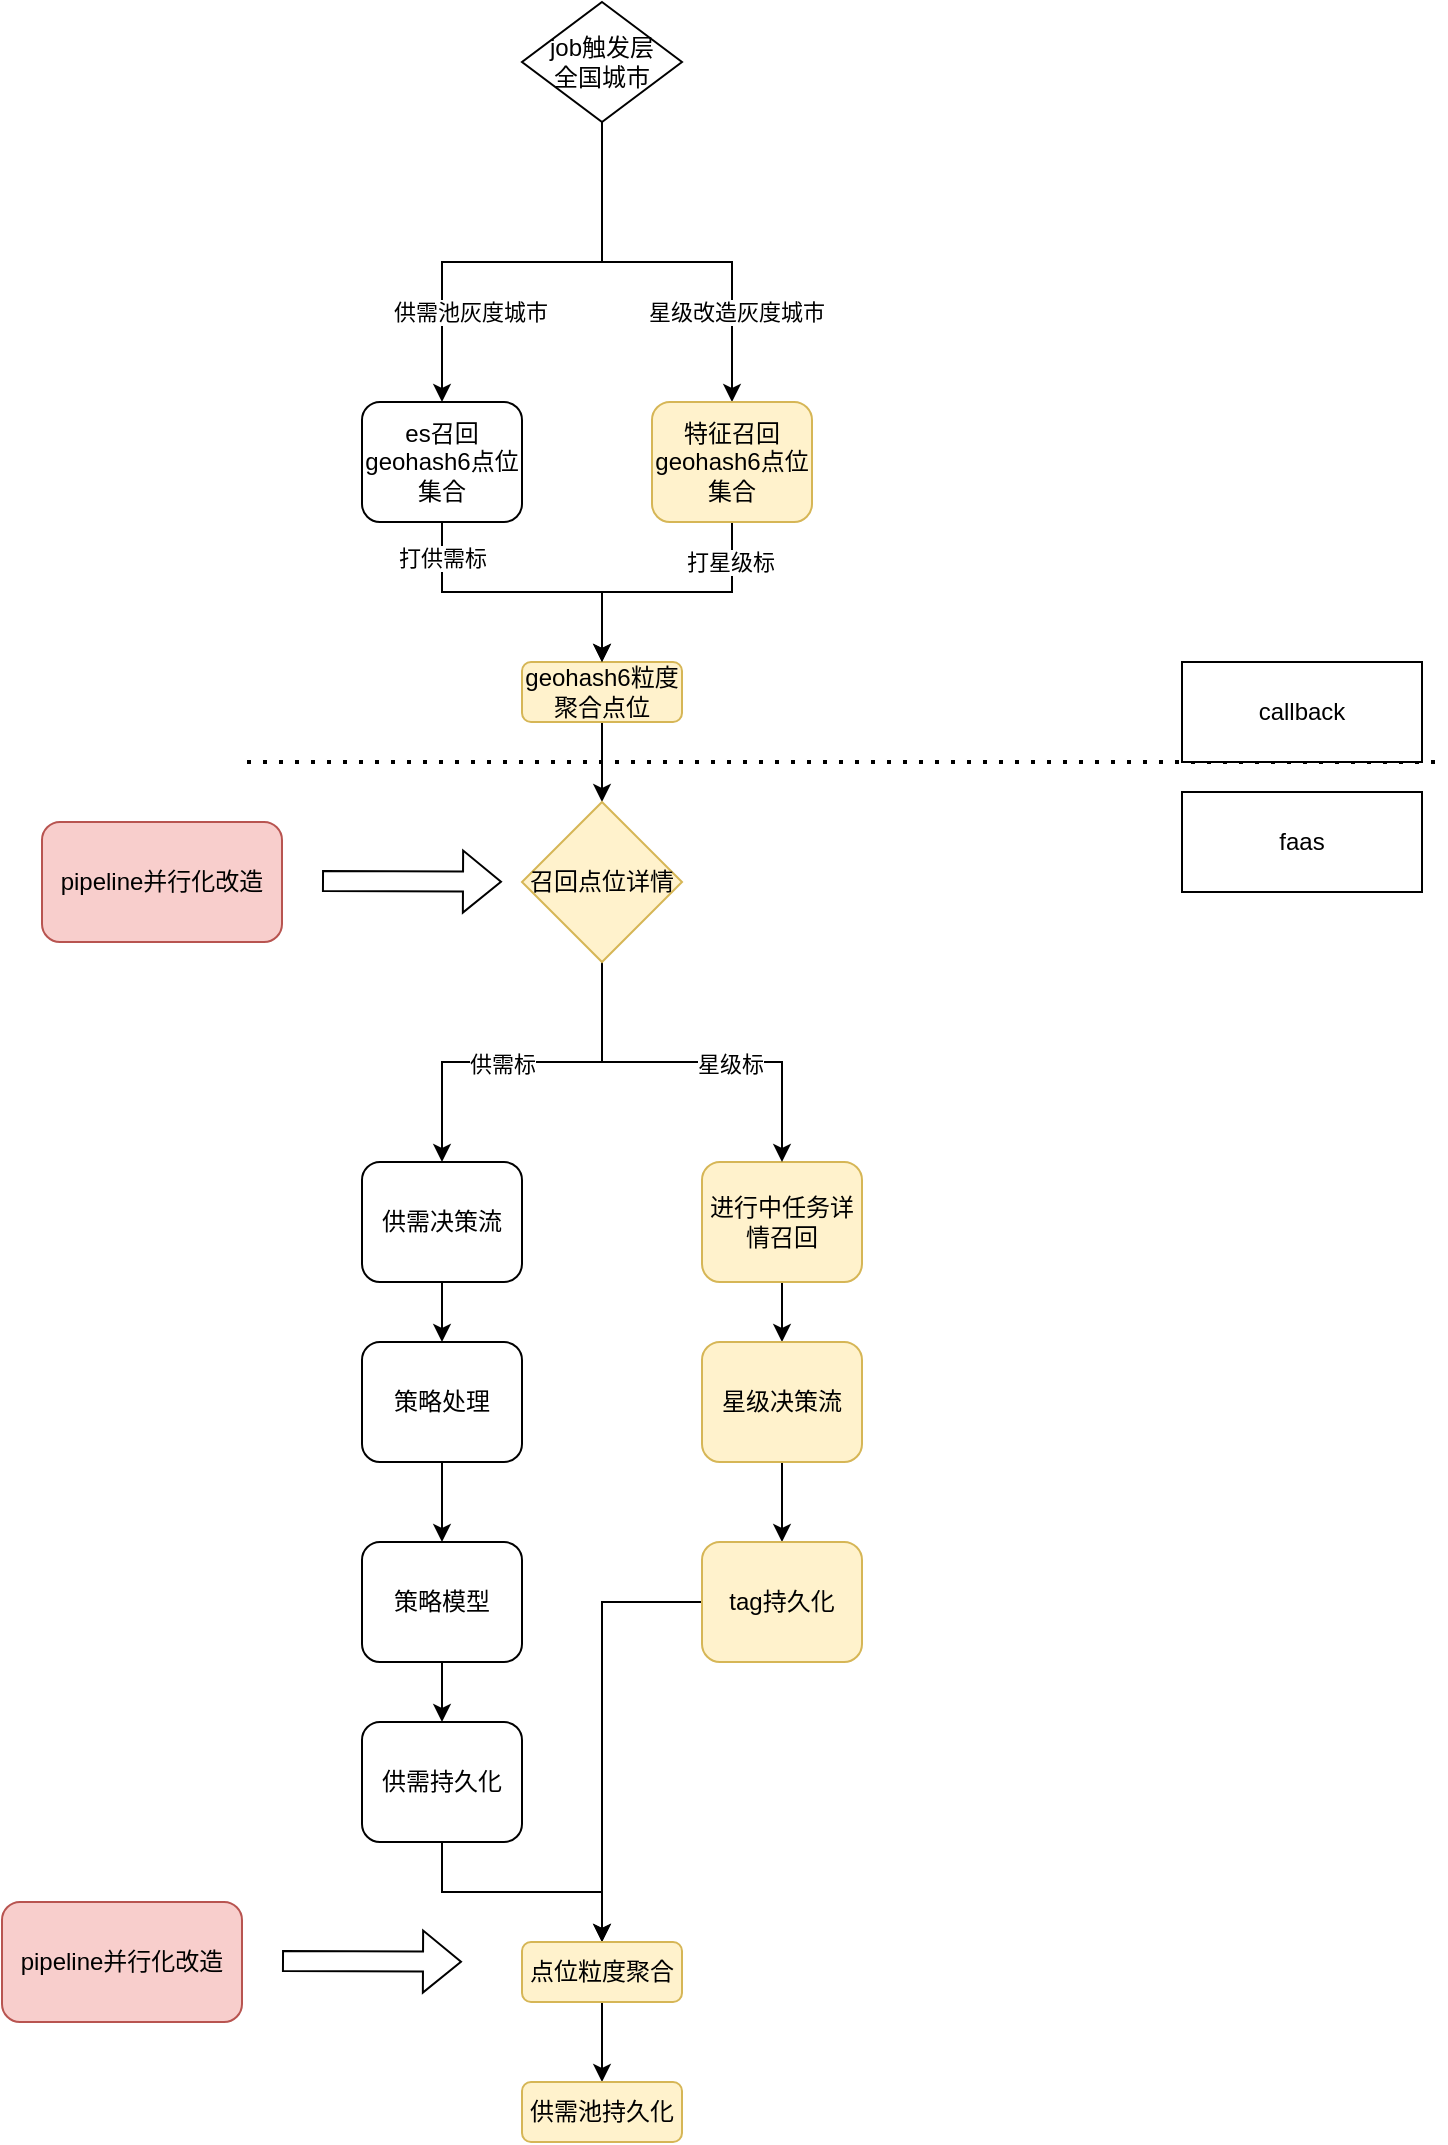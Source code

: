 <mxfile version="24.0.6" type="github">
  <diagram name="Page-1" id="e7l5NAIDdgF0fvydmfBQ">
    <mxGraphModel dx="1116" dy="613" grid="1" gridSize="10" guides="1" tooltips="1" connect="1" arrows="1" fold="1" page="1" pageScale="1" pageWidth="850" pageHeight="1100" math="0" shadow="0">
      <root>
        <mxCell id="0" />
        <mxCell id="1" parent="0" />
        <mxCell id="s0HVV7xXB6eCspoIpS_d-13" style="edgeStyle=orthogonalEdgeStyle;rounded=0;orthogonalLoop=1;jettySize=auto;html=1;entryX=0.5;entryY=0;entryDx=0;entryDy=0;" parent="1" source="s0HVV7xXB6eCspoIpS_d-3" edge="1">
          <mxGeometry relative="1" as="geometry">
            <mxPoint x="400" y="530" as="targetPoint" />
          </mxGeometry>
        </mxCell>
        <mxCell id="s0HVV7xXB6eCspoIpS_d-3" value="geohash6粒度&lt;div&gt;聚合点位&lt;/div&gt;" style="rounded=1;whiteSpace=wrap;html=1;fillColor=#fff2cc;strokeColor=#d6b656;" parent="1" vertex="1">
          <mxGeometry x="360" y="460" width="80" height="30" as="geometry" />
        </mxCell>
        <mxCell id="s0HVV7xXB6eCspoIpS_d-8" style="edgeStyle=orthogonalEdgeStyle;rounded=0;orthogonalLoop=1;jettySize=auto;html=1;entryX=0.5;entryY=0;entryDx=0;entryDy=0;" parent="1" source="s0HVV7xXB6eCspoIpS_d-4" target="s0HVV7xXB6eCspoIpS_d-6" edge="1">
          <mxGeometry relative="1" as="geometry" />
        </mxCell>
        <mxCell id="s0HVV7xXB6eCspoIpS_d-19" value="供需池灰度城市" style="edgeLabel;html=1;align=center;verticalAlign=middle;resizable=0;points=[];" parent="s0HVV7xXB6eCspoIpS_d-8" vertex="1" connectable="0">
          <mxGeometry x="0.188" y="-2" relative="1" as="geometry">
            <mxPoint x="-6" y="27" as="offset" />
          </mxGeometry>
        </mxCell>
        <mxCell id="s0HVV7xXB6eCspoIpS_d-9" style="edgeStyle=orthogonalEdgeStyle;rounded=0;orthogonalLoop=1;jettySize=auto;html=1;entryX=0.5;entryY=0;entryDx=0;entryDy=0;" parent="1" source="s0HVV7xXB6eCspoIpS_d-4" target="s0HVV7xXB6eCspoIpS_d-7" edge="1">
          <mxGeometry relative="1" as="geometry">
            <Array as="points">
              <mxPoint x="400" y="260" />
              <mxPoint x="465" y="260" />
            </Array>
          </mxGeometry>
        </mxCell>
        <mxCell id="s0HVV7xXB6eCspoIpS_d-21" value="星级改造灰度城市" style="edgeLabel;html=1;align=center;verticalAlign=middle;resizable=0;points=[];" parent="s0HVV7xXB6eCspoIpS_d-9" vertex="1" connectable="0">
          <mxGeometry x="-0.049" y="2" relative="1" as="geometry">
            <mxPoint x="39" y="27" as="offset" />
          </mxGeometry>
        </mxCell>
        <mxCell id="s0HVV7xXB6eCspoIpS_d-4" value="job触发层&lt;div&gt;全国城市&lt;/div&gt;" style="rhombus;whiteSpace=wrap;html=1;" parent="1" vertex="1">
          <mxGeometry x="360" y="130" width="80" height="60" as="geometry" />
        </mxCell>
        <mxCell id="s0HVV7xXB6eCspoIpS_d-10" style="edgeStyle=orthogonalEdgeStyle;rounded=0;orthogonalLoop=1;jettySize=auto;html=1;entryX=0.5;entryY=0;entryDx=0;entryDy=0;" parent="1" source="s0HVV7xXB6eCspoIpS_d-6" target="s0HVV7xXB6eCspoIpS_d-3" edge="1">
          <mxGeometry relative="1" as="geometry" />
        </mxCell>
        <mxCell id="BdAMOgpZT7fb4fQjEPyR-3" value="打供需标" style="edgeLabel;html=1;align=center;verticalAlign=middle;resizable=0;points=[];" parent="s0HVV7xXB6eCspoIpS_d-10" vertex="1" connectable="0">
          <mxGeometry x="-0.789" y="-3" relative="1" as="geometry">
            <mxPoint x="3" y="2" as="offset" />
          </mxGeometry>
        </mxCell>
        <mxCell id="s0HVV7xXB6eCspoIpS_d-6" value="es召回geohash6点位集合" style="rounded=1;whiteSpace=wrap;html=1;" parent="1" vertex="1">
          <mxGeometry x="280" y="330" width="80" height="60" as="geometry" />
        </mxCell>
        <mxCell id="s0HVV7xXB6eCspoIpS_d-11" style="edgeStyle=orthogonalEdgeStyle;rounded=0;orthogonalLoop=1;jettySize=auto;html=1;entryX=0.5;entryY=0;entryDx=0;entryDy=0;" parent="1" source="s0HVV7xXB6eCspoIpS_d-7" target="s0HVV7xXB6eCspoIpS_d-3" edge="1">
          <mxGeometry relative="1" as="geometry" />
        </mxCell>
        <mxCell id="BdAMOgpZT7fb4fQjEPyR-2" value="打星级标" style="edgeLabel;html=1;align=center;verticalAlign=middle;resizable=0;points=[];" parent="s0HVV7xXB6eCspoIpS_d-11" vertex="1" connectable="0">
          <mxGeometry x="-0.702" y="-1" relative="1" as="geometry">
            <mxPoint as="offset" />
          </mxGeometry>
        </mxCell>
        <mxCell id="s0HVV7xXB6eCspoIpS_d-7" value="特征召回geohash6点位集合" style="rounded=1;whiteSpace=wrap;html=1;fillColor=#fff2cc;strokeColor=#d6b656;" parent="1" vertex="1">
          <mxGeometry x="425" y="330" width="80" height="60" as="geometry" />
        </mxCell>
        <mxCell id="HFO4WIton9UleLkXOm0G-6" style="edgeStyle=orthogonalEdgeStyle;rounded=0;orthogonalLoop=1;jettySize=auto;html=1;entryX=0.5;entryY=0;entryDx=0;entryDy=0;" parent="1" source="s0HVV7xXB6eCspoIpS_d-14" target="HFO4WIton9UleLkXOm0G-1" edge="1">
          <mxGeometry relative="1" as="geometry" />
        </mxCell>
        <mxCell id="s0HVV7xXB6eCspoIpS_d-14" value="供需决策流" style="rounded=1;whiteSpace=wrap;html=1;" parent="1" vertex="1">
          <mxGeometry x="280" y="710" width="80" height="60" as="geometry" />
        </mxCell>
        <mxCell id="HFO4WIton9UleLkXOm0G-9" style="edgeStyle=orthogonalEdgeStyle;rounded=0;orthogonalLoop=1;jettySize=auto;html=1;" parent="1" source="s0HVV7xXB6eCspoIpS_d-15" target="HFO4WIton9UleLkXOm0G-3" edge="1">
          <mxGeometry relative="1" as="geometry" />
        </mxCell>
        <mxCell id="s0HVV7xXB6eCspoIpS_d-15" value="进行中任务详情召回" style="rounded=1;whiteSpace=wrap;html=1;fillColor=#fff2cc;strokeColor=#d6b656;" parent="1" vertex="1">
          <mxGeometry x="450" y="710" width="80" height="60" as="geometry" />
        </mxCell>
        <mxCell id="s0HVV7xXB6eCspoIpS_d-17" style="edgeStyle=orthogonalEdgeStyle;rounded=0;orthogonalLoop=1;jettySize=auto;html=1;entryX=0.5;entryY=0;entryDx=0;entryDy=0;" parent="1" source="s0HVV7xXB6eCspoIpS_d-16" target="s0HVV7xXB6eCspoIpS_d-14" edge="1">
          <mxGeometry relative="1" as="geometry" />
        </mxCell>
        <mxCell id="BdAMOgpZT7fb4fQjEPyR-6" value="供需标" style="edgeLabel;html=1;align=center;verticalAlign=middle;resizable=0;points=[];" parent="s0HVV7xXB6eCspoIpS_d-17" vertex="1" connectable="0">
          <mxGeometry x="0.118" y="1" relative="1" as="geometry">
            <mxPoint as="offset" />
          </mxGeometry>
        </mxCell>
        <mxCell id="s0HVV7xXB6eCspoIpS_d-18" style="edgeStyle=orthogonalEdgeStyle;rounded=0;orthogonalLoop=1;jettySize=auto;html=1;" parent="1" source="s0HVV7xXB6eCspoIpS_d-16" target="s0HVV7xXB6eCspoIpS_d-15" edge="1">
          <mxGeometry relative="1" as="geometry">
            <Array as="points">
              <mxPoint x="400" y="660" />
              <mxPoint x="490" y="660" />
            </Array>
          </mxGeometry>
        </mxCell>
        <mxCell id="BdAMOgpZT7fb4fQjEPyR-5" value="星级标" style="edgeLabel;html=1;align=center;verticalAlign=middle;resizable=0;points=[];" parent="s0HVV7xXB6eCspoIpS_d-18" vertex="1" connectable="0">
          <mxGeometry x="0.196" y="-1" relative="1" as="geometry">
            <mxPoint as="offset" />
          </mxGeometry>
        </mxCell>
        <mxCell id="s0HVV7xXB6eCspoIpS_d-16" value="召回点位详情" style="rhombus;whiteSpace=wrap;html=1;fillColor=#fff2cc;strokeColor=#d6b656;" parent="1" vertex="1">
          <mxGeometry x="360" y="530" width="80" height="80" as="geometry" />
        </mxCell>
        <mxCell id="BdAMOgpZT7fb4fQjEPyR-7" value="" style="endArrow=none;dashed=1;html=1;dashPattern=1 3;strokeWidth=2;rounded=0;" parent="1" edge="1">
          <mxGeometry width="50" height="50" relative="1" as="geometry">
            <mxPoint x="222.5" y="510" as="sourcePoint" />
            <mxPoint x="820" y="510" as="targetPoint" />
          </mxGeometry>
        </mxCell>
        <mxCell id="BdAMOgpZT7fb4fQjEPyR-8" value="callback" style="whiteSpace=wrap;html=1;" parent="1" vertex="1">
          <mxGeometry x="690" y="460" width="120" height="50" as="geometry" />
        </mxCell>
        <mxCell id="BdAMOgpZT7fb4fQjEPyR-9" value="faas" style="whiteSpace=wrap;html=1;" parent="1" vertex="1">
          <mxGeometry x="690" y="525" width="120" height="50" as="geometry" />
        </mxCell>
        <mxCell id="HFO4WIton9UleLkXOm0G-7" style="edgeStyle=orthogonalEdgeStyle;rounded=0;orthogonalLoop=1;jettySize=auto;html=1;" parent="1" source="HFO4WIton9UleLkXOm0G-1" target="HFO4WIton9UleLkXOm0G-2" edge="1">
          <mxGeometry relative="1" as="geometry" />
        </mxCell>
        <mxCell id="HFO4WIton9UleLkXOm0G-1" value="策略处理" style="rounded=1;whiteSpace=wrap;html=1;" parent="1" vertex="1">
          <mxGeometry x="280" y="800" width="80" height="60" as="geometry" />
        </mxCell>
        <mxCell id="HFO4WIton9UleLkXOm0G-8" style="edgeStyle=orthogonalEdgeStyle;rounded=0;orthogonalLoop=1;jettySize=auto;html=1;entryX=0.5;entryY=0;entryDx=0;entryDy=0;" parent="1" source="HFO4WIton9UleLkXOm0G-2" target="HFO4WIton9UleLkXOm0G-5" edge="1">
          <mxGeometry relative="1" as="geometry" />
        </mxCell>
        <mxCell id="HFO4WIton9UleLkXOm0G-2" value="策略模型" style="rounded=1;whiteSpace=wrap;html=1;" parent="1" vertex="1">
          <mxGeometry x="280" y="900" width="80" height="60" as="geometry" />
        </mxCell>
        <mxCell id="HFO4WIton9UleLkXOm0G-10" style="edgeStyle=orthogonalEdgeStyle;rounded=0;orthogonalLoop=1;jettySize=auto;html=1;" parent="1" source="HFO4WIton9UleLkXOm0G-3" target="HFO4WIton9UleLkXOm0G-4" edge="1">
          <mxGeometry relative="1" as="geometry" />
        </mxCell>
        <mxCell id="HFO4WIton9UleLkXOm0G-3" value="星级决策流" style="rounded=1;whiteSpace=wrap;html=1;fillColor=#fff2cc;strokeColor=#d6b656;" parent="1" vertex="1">
          <mxGeometry x="450" y="800" width="80" height="60" as="geometry" />
        </mxCell>
        <mxCell id="ymssTUD9Z1dYAocNSXX6-4" style="edgeStyle=orthogonalEdgeStyle;rounded=0;orthogonalLoop=1;jettySize=auto;html=1;entryX=0.5;entryY=0;entryDx=0;entryDy=0;" edge="1" parent="1" source="HFO4WIton9UleLkXOm0G-4" target="ymssTUD9Z1dYAocNSXX6-2">
          <mxGeometry relative="1" as="geometry" />
        </mxCell>
        <mxCell id="HFO4WIton9UleLkXOm0G-4" value="tag持久化" style="rounded=1;whiteSpace=wrap;html=1;fillColor=#fff2cc;strokeColor=#d6b656;" parent="1" vertex="1">
          <mxGeometry x="450" y="900" width="80" height="60" as="geometry" />
        </mxCell>
        <mxCell id="ymssTUD9Z1dYAocNSXX6-3" style="edgeStyle=orthogonalEdgeStyle;rounded=0;orthogonalLoop=1;jettySize=auto;html=1;entryX=0.5;entryY=0;entryDx=0;entryDy=0;" edge="1" parent="1" source="HFO4WIton9UleLkXOm0G-5" target="ymssTUD9Z1dYAocNSXX6-2">
          <mxGeometry relative="1" as="geometry" />
        </mxCell>
        <mxCell id="HFO4WIton9UleLkXOm0G-5" value="供需持久化" style="rounded=1;whiteSpace=wrap;html=1;" parent="1" vertex="1">
          <mxGeometry x="280" y="990" width="80" height="60" as="geometry" />
        </mxCell>
        <mxCell id="HFO4WIton9UleLkXOm0G-12" value="" style="shape=flexArrow;endArrow=classic;html=1;rounded=0;entryX=0;entryY=0.5;entryDx=0;entryDy=0;" parent="1" edge="1">
          <mxGeometry width="50" height="50" relative="1" as="geometry">
            <mxPoint x="260" y="569.5" as="sourcePoint" />
            <mxPoint x="350" y="569.87" as="targetPoint" />
          </mxGeometry>
        </mxCell>
        <mxCell id="HFO4WIton9UleLkXOm0G-14" value="pipeline并行化改造" style="rounded=1;whiteSpace=wrap;html=1;fillColor=#f8cecc;strokeColor=#b85450;" parent="1" vertex="1">
          <mxGeometry x="120" y="540" width="120" height="60" as="geometry" />
        </mxCell>
        <mxCell id="ymssTUD9Z1dYAocNSXX6-6" style="edgeStyle=orthogonalEdgeStyle;rounded=0;orthogonalLoop=1;jettySize=auto;html=1;entryX=0.5;entryY=0;entryDx=0;entryDy=0;" edge="1" parent="1" source="ymssTUD9Z1dYAocNSXX6-2" target="ymssTUD9Z1dYAocNSXX6-5">
          <mxGeometry relative="1" as="geometry" />
        </mxCell>
        <mxCell id="ymssTUD9Z1dYAocNSXX6-2" value="点位粒度聚合" style="rounded=1;whiteSpace=wrap;html=1;fillColor=#fff2cc;strokeColor=#d6b656;" vertex="1" parent="1">
          <mxGeometry x="360" y="1100" width="80" height="30" as="geometry" />
        </mxCell>
        <mxCell id="ymssTUD9Z1dYAocNSXX6-5" value="供需池持久化" style="rounded=1;whiteSpace=wrap;html=1;fillColor=#fff2cc;strokeColor=#d6b656;" vertex="1" parent="1">
          <mxGeometry x="360" y="1170" width="80" height="30" as="geometry" />
        </mxCell>
        <mxCell id="ymssTUD9Z1dYAocNSXX6-7" value="" style="shape=flexArrow;endArrow=classic;html=1;rounded=0;entryX=0;entryY=0.5;entryDx=0;entryDy=0;" edge="1" parent="1">
          <mxGeometry width="50" height="50" relative="1" as="geometry">
            <mxPoint x="240" y="1109.5" as="sourcePoint" />
            <mxPoint x="330" y="1109.87" as="targetPoint" />
          </mxGeometry>
        </mxCell>
        <mxCell id="ymssTUD9Z1dYAocNSXX6-8" value="pipeline并行化改造" style="rounded=1;whiteSpace=wrap;html=1;fillColor=#f8cecc;strokeColor=#b85450;" vertex="1" parent="1">
          <mxGeometry x="100" y="1080" width="120" height="60" as="geometry" />
        </mxCell>
      </root>
    </mxGraphModel>
  </diagram>
</mxfile>
